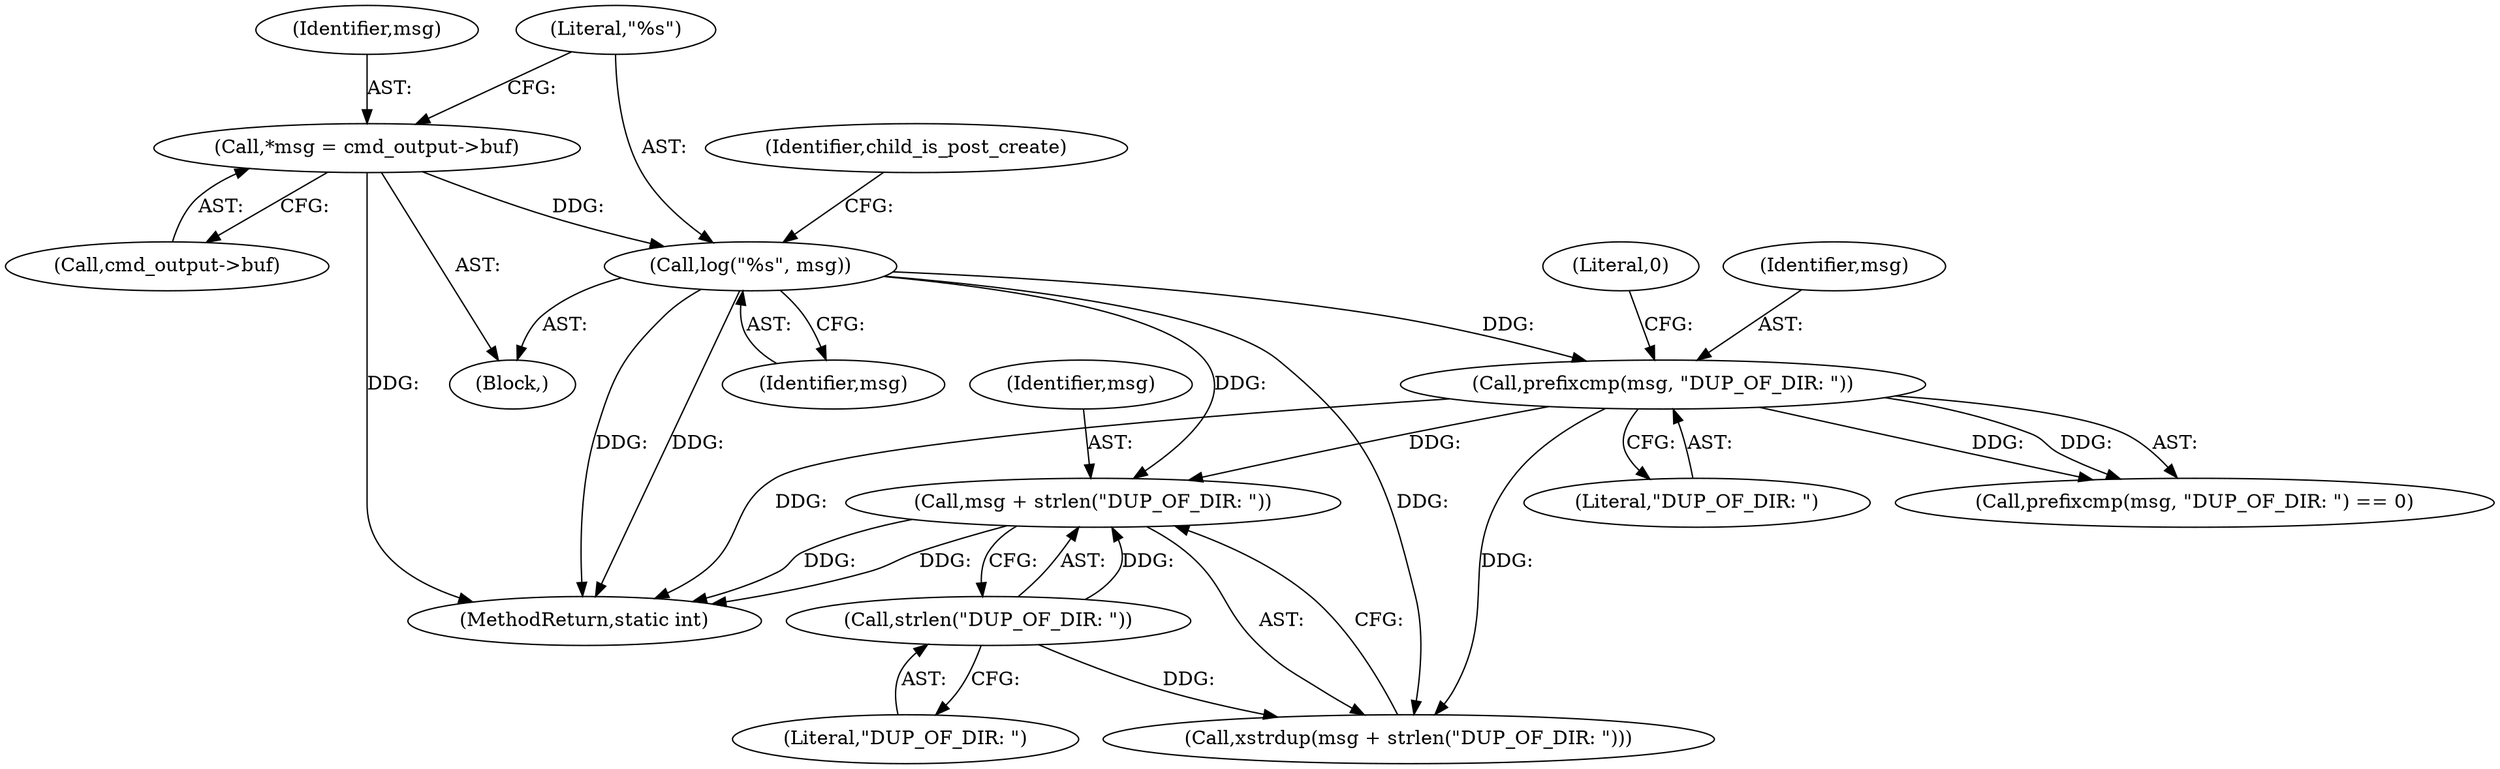 digraph "0_abrt_8939398b82006ba1fec4ed491339fc075f43fc7c_0@API" {
"1000356" [label="(Call,msg + strlen(\"DUP_OF_DIR: \"))"];
"1000346" [label="(Call,prefixcmp(msg, \"DUP_OF_DIR: \"))"];
"1000339" [label="(Call,log(\"%s\", msg))"];
"1000334" [label="(Call,*msg = cmd_output->buf)"];
"1000358" [label="(Call,strlen(\"DUP_OF_DIR: \"))"];
"1000339" [label="(Call,log(\"%s\", msg))"];
"1000345" [label="(Call,prefixcmp(msg, \"DUP_OF_DIR: \") == 0)"];
"1000340" [label="(Literal,\"%s\")"];
"1000355" [label="(Call,xstrdup(msg + strlen(\"DUP_OF_DIR: \")))"];
"1000356" [label="(Call,msg + strlen(\"DUP_OF_DIR: \"))"];
"1000334" [label="(Call,*msg = cmd_output->buf)"];
"1000346" [label="(Call,prefixcmp(msg, \"DUP_OF_DIR: \"))"];
"1000358" [label="(Call,strlen(\"DUP_OF_DIR: \"))"];
"1000347" [label="(Identifier,msg)"];
"1000348" [label="(Literal,\"DUP_OF_DIR: \")"];
"1000344" [label="(Identifier,child_is_post_create)"];
"1000349" [label="(Literal,0)"];
"1000336" [label="(Call,cmd_output->buf)"];
"1000359" [label="(Literal,\"DUP_OF_DIR: \")"];
"1000335" [label="(Identifier,msg)"];
"1000341" [label="(Identifier,msg)"];
"1000357" [label="(Identifier,msg)"];
"1000325" [label="(Block,)"];
"1000593" [label="(MethodReturn,static int)"];
"1000356" -> "1000355"  [label="AST: "];
"1000356" -> "1000358"  [label="CFG: "];
"1000357" -> "1000356"  [label="AST: "];
"1000358" -> "1000356"  [label="AST: "];
"1000355" -> "1000356"  [label="CFG: "];
"1000356" -> "1000593"  [label="DDG: "];
"1000356" -> "1000593"  [label="DDG: "];
"1000346" -> "1000356"  [label="DDG: "];
"1000339" -> "1000356"  [label="DDG: "];
"1000358" -> "1000356"  [label="DDG: "];
"1000346" -> "1000345"  [label="AST: "];
"1000346" -> "1000348"  [label="CFG: "];
"1000347" -> "1000346"  [label="AST: "];
"1000348" -> "1000346"  [label="AST: "];
"1000349" -> "1000346"  [label="CFG: "];
"1000346" -> "1000593"  [label="DDG: "];
"1000346" -> "1000345"  [label="DDG: "];
"1000346" -> "1000345"  [label="DDG: "];
"1000339" -> "1000346"  [label="DDG: "];
"1000346" -> "1000355"  [label="DDG: "];
"1000339" -> "1000325"  [label="AST: "];
"1000339" -> "1000341"  [label="CFG: "];
"1000340" -> "1000339"  [label="AST: "];
"1000341" -> "1000339"  [label="AST: "];
"1000344" -> "1000339"  [label="CFG: "];
"1000339" -> "1000593"  [label="DDG: "];
"1000339" -> "1000593"  [label="DDG: "];
"1000334" -> "1000339"  [label="DDG: "];
"1000339" -> "1000355"  [label="DDG: "];
"1000334" -> "1000325"  [label="AST: "];
"1000334" -> "1000336"  [label="CFG: "];
"1000335" -> "1000334"  [label="AST: "];
"1000336" -> "1000334"  [label="AST: "];
"1000340" -> "1000334"  [label="CFG: "];
"1000334" -> "1000593"  [label="DDG: "];
"1000358" -> "1000359"  [label="CFG: "];
"1000359" -> "1000358"  [label="AST: "];
"1000358" -> "1000355"  [label="DDG: "];
}
